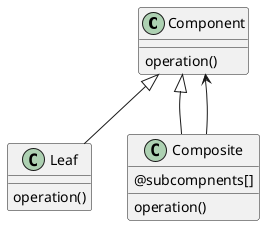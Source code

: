 @startuml

class Component {
operation()
}
class Leaf {
operation()
}
class Composite {
@subcompnents[]
operation()
}

Component <|-- Leaf
Component <|-- Composite
Component <-- Composite

@enduml
